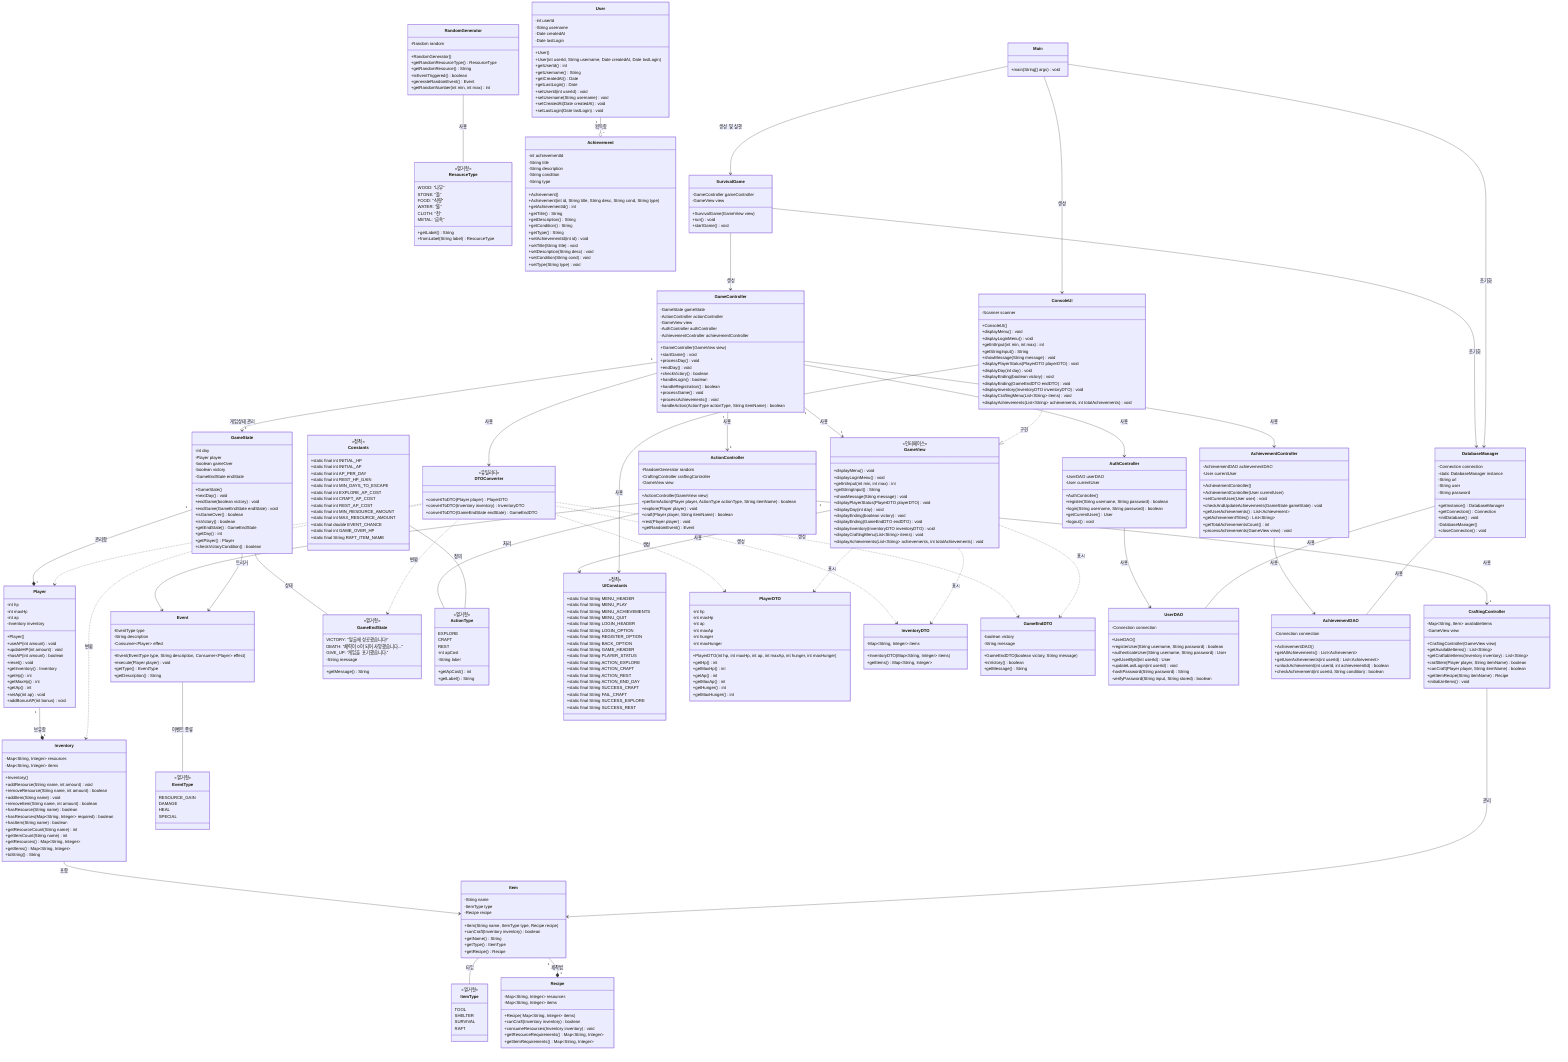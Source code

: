 classDiagram
    %% 주요 게임 클래스 관계
    Player "1" --* "1" Inventory : 보유함
    GameState "1" --* "1" Player : 관리함
    Item -- ItemType : 타입
    Item "1" --* "1" Recipe : 제작법
    GameController "1" --> "1" GameState : 게임상태 관리
    GameController "1" --> "1" ActionController : 사용
    GameController "1" --> "1" GameView : 사용
    ActionController --> Event : 생성
    ActionController "1" --> "1" CraftingController : 사용
    Event -- EventType : 이벤트 종류
    ConsoleUI ..|> GameView : 구현
    GameState --> Event : 트리거
    Inventory --> Item : 포함
    CraftingController --> Item : 관리
    
    %% 새로운 enum 관계
    GameState -- GameEndState : 상태
    RandomGenerator -- ResourceType : 사용
    ActionController -- ActionType : 처리
    Constants -- ActionType : 정의

    %% UI 관련 클래스
    GameView --> UIConstants : 사용
    ConsoleUI --> UIConstants : 사용

    %% DTO 관련 관계
    DTOConverter ..> Player : 변환
    DTOConverter ..> PlayerDTO : 생성
    DTOConverter ..> Inventory : 변환
    DTOConverter ..> InventoryDTO : 생성
    DTOConverter ..> GameEndState : 변환
    DTOConverter ..> GameEndDTO : 생성
    GameView ..> PlayerDTO : 표시
    GameView ..> InventoryDTO : 표시
    GameView ..> GameEndDTO : 표시
    GameController --> DTOConverter : 사용

    %% 데이터베이스 관련 클래스
    GameController --> AuthController : 사용
    GameController --> AchievementController : 사용
    AuthController --> UserDAO : 사용
    AchievementController --> AchievementDAO : 사용
    User "1" --o "*" Achievement : 획득함
    DatabaseManager -- UserDAO : 사용
    DatabaseManager -- AchievementDAO : 사용
    SurvivalGame --> DatabaseManager : 초기화
    SurvivalGame --> GameController : 생성
    
    %% 메인 애플리케이션 관계
    Main --> SurvivalGame : 생성 및 실행
    Main --> DatabaseManager : 초기화
    Main --> ConsoleUI : 생성

    %% 게임 로직 핵심 클래스
    class Player {
        -int hp
        -int maxHp
        -int ap
        -Inventory inventory
        +Player()
        +useAP(int amount) void
        +updateHP(int amount) void
        +hasAP(int amount) boolean
        +reset() void
        +getInventory() Inventory
        +getHp() int
        +getMaxHp() int
        +getAp() int
        +setAp(int ap) void
        +addBonusAP(int bonus) void
    }
    
    class Inventory {
        -Map~String, Integer~ resources
        -Map~String, Integer~ items
        +Inventory()
        +addResource(String name, int amount) void
        +removeResource(String name, int amount) boolean
        +addItem(String name) void
        +removeItem(String name, int amount) boolean
        +hasResource(String name) boolean
        +hasResources(Map~String, Integer~ required) boolean
        +hasItem(String name) boolean
        +getResourceCount(String name) int
        +getItemCount(String name) int
        +getResources() Map~String, Integer~
        +getItems() Map~String, Integer~
        +toString() String
    }
    
    class Item {
        -String name
        -ItemType type
        -Recipe recipe
        +Item(String name, ItemType type, Recipe recipe)
        +canCraft(Inventory inventory) boolean
        +getName() String
        +getType() ItemType
        +getRecipe() Recipe
    }
    
    class ItemType {
        <<열거형>>
        TOOL
        SHELTER
        SURVIVAL
        RAFT
    }
    
    class ResourceType {
        <<열거형>>
        WOOD: "나무"
        STONE: "돌"
        FOOD: "식량"
        WATER: "물"
        CLOTH: "천"
        METAL: "금속"
        +getLabel() String
        +fromLabel(String label) ResourceType
    }
    
    class ActionType {
        <<열거형>>
        EXPLORE
        CRAFT
        REST
        -int apCost
        -String label
        +getApCost() int
        +getLabel() String
    }
    
    class GameEndState {
        <<열거형>>
        VICTORY: "탈출에 성공했습니다!"
        DEATH: "체력이 0이 되어 사망했습니다..."
        GIVE_UP: "게임을 포기했습니다."
        -String message
        +getMessage() String
    }
    
    class Recipe {
        -Map~String, Integer~ resources
        -Map~String, Integer~ items
        +Recipe(Map~String, Integer~ resources, Map~String, Integer~ items)
        +canCraft(Inventory inventory) boolean
        +consumeResources(Inventory inventory) void
        +getResourceRequirements() Map~String, Integer~
        +getItemRequirements() Map~String, Integer~
    }
    
    class GameState {
        -int day
        -Player player
        -boolean gameOver
        -boolean victory
        -GameEndState endState
        +GameState()
        +nextDay() void
        +endGame(boolean victory) void
        +endGame(GameEndState endState) void
        +isGameOver() boolean
        +isVictory() boolean
        +getEndState() GameEndState
        +getDay() int
        +getPlayer() Player
        +checkVictoryCondition() boolean
    }
    
    class Event {
        -EventType type
        -String description
        -Consumer~Player~ effect
        +Event(EventType type, String description, Consumer~Player~ effect)
        +execute(Player player) void
        +getType() EventType
        +getDescription() String
    }
    
    class EventType {
        <<열거형>>
        RESOURCE_GAIN
        DAMAGE
        HEAL
        SPECIAL
    }
    
    class GameController {
        -GameState gameState
        -ActionController actionController
        -GameView view
        -AuthController authController
        -AchievementController achievementController
        +GameController(GameView view)
        +startGame() void
        +processDay() void
        +endDay() void
        +checkVictory() boolean
        +handleLogin() boolean
        +handleRegistration() boolean
        +processGame() void
        +processAchievements() void
        -handleAction(ActionType actionType, String itemName) boolean
    }
    
    class ActionController {
        -RandomGenerator random
        -CraftingController craftingController
        -GameView view
        +ActionController(GameView view)
        +performAction(Player player, ActionType actionType, String itemName) boolean
        +explore(Player player) void
        +craft(Player player, String itemName) boolean
        +rest(Player player) void
        +getRandomEvent() Event
    }
    
    class CraftingController {
        -Map~String, Item~ availableItems
        -GameView view
        +CraftingController(GameView view)
        +getAvailableItems() List~String~
        +getCraftableItems(Inventory inventory) List~String~
        +craftItem(Player player, String itemName) boolean
        +canCraft(Player player, String itemName) boolean
        +getItemRecipe(String itemName) Recipe
        +initializeItems() void
    }
    
    %% 데이터베이스 관련 클래스
    class DatabaseManager {
        -Connection connection
        -static DatabaseManager instance
        -String url
        -String user
        -String password
        +getInstance() DatabaseManager
        +getConnection() Connection
        +initDatabase() void
        -DatabaseManager()
        +closeConnection() void
    }

    class UserDAO {
        -Connection connection
        +UserDAO()
        +registerUser(String username, String password) boolean
        +authenticateUser(String username, String password) User
        +getUserById(int userId) User
        +updateLastLogin(int userId) void
        -hashPassword(String password) String
        -verifyPassword(String input, String stored) boolean
    }

    class AchievementDAO {
        -Connection connection
        +AchievementDAO()
        +getAllAchievements() List~Achievement~
        +getUserAchievements(int userId) List~Achievement~
        +unlockAchievement(int userId, int achievementId) boolean
        +checkAchievement(int userId, String condition) boolean
    }

    class User {
        -int userId
        -String username
        -Date createdAt
        -Date lastLogin
        +User()
        +User(int userId, String username, Date createdAt, Date lastLogin)
        +getUserId() int
        +getUsername() String
        +getCreatedAt() Date
        +getLastLogin() Date
        +setUserId(int userId) void
        +setUsername(String username) void
        +setCreatedAt(Date createdAt) void
        +setLastLogin(Date lastLogin) void
    }

    class Achievement {
        -int achievementId
        -String title
        -String description
        -String condition
        -String type
        +Achievement()
        +Achievement(int id, String title, String desc, String cond, String type)
        +getAchievementId() int
        +getTitle() String
        +getDescription() String
        +getCondition() String
        +getType() String
        +setAchievementId(int id) void
        +setTitle(String title) void
        +setDescription(String desc) void
        +setCondition(String cond) void
        +setType(String type) void
    }

    class AuthController {
        -UserDAO userDAO
        -User currentUser
        +AuthController()
        +register(String username, String password) boolean
        +login(String username, String password) boolean
        +getCurrentUser() User
        +logout() void
    }

    class AchievementController {
        -AchievementDAO achievementDAO
        -User currentUser
        +AchievementController()
        +AchievementController(User currentUser)
        +setCurrentUser(User user) void
        +checkAndUpdateAchievements(GameState gameState) void
        +getUserAchievements() List~Achievement~
        +getAchievementTitles() List~String~
        +getTotalAchievementsCount() int
        +processAchievements(GameView view) void
    }
    
    %% DTO 클래스
    class PlayerDTO {
        -int hp
        -int maxHp
        -int ap
        -int maxAp
        -int hunger
        -int maxHunger
        +PlayerDTO(int hp, int maxHp, int ap, int maxAp, int hunger, int maxHunger)
        +getHp() int
        +getMaxHp() int
        +getAp() int
        +getMaxAp() int
        +getHunger() int
        +getMaxHunger() int
    }
    
    class InventoryDTO {
        -Map~String, Integer~ items
        +InventoryDTO(Map~String, Integer~ items)
        +getItems() Map~String, Integer~
    }
    
    class GameEndDTO {
        -boolean victory
        -String message
        +GameEndDTO(boolean victory, String message)
        +isVictory() boolean
        +getMessage() String
    }
    
    class DTOConverter {
        <<유틸리티>>
        +convertToDTO(Player player) PlayerDTO
        +convertToDTO(Inventory inventory) InventoryDTO
        +convertToDTO(GameEndState endState) GameEndDTO
    }
    
    class UIConstants {
        <<정적>>
        +static final String MENU_HEADER
        +static final String MENU_PLAY
        +static final String MENU_ACHIEVEMENTS
        +static final String MENU_QUIT
        +static final String LOGIN_HEADER
        +static final String LOGIN_OPTION
        +static final String REGISTER_OPTION
        +static final String BACK_OPTION
        +static final String GAME_HEADER
        +static final String PLAYER_STATUS
        +static final String ACTION_EXPLORE
        +static final String ACTION_CRAFT
        +static final String ACTION_REST
        +static final String ACTION_END_DAY
        +static final String SUCCESS_CRAFT
        +static final String FAIL_CRAFT
        +static final String SUCCESS_EXPLORE
        +static final String SUCCESS_REST
    }
    
    class Constants {
        <<정적>>
        +static final int INITIAL_HP
        +static final int INITIAL_AP
        +static final int AP_PER_DAY
        +static final int REST_HP_GAIN
        +static final int MIN_DAYS_TO_ESCAPE
        +static final int EXPLORE_AP_COST
        +static final int CRAFT_AP_COST
        +static final int REST_AP_COST
        +static final int MIN_RESOURCE_AMOUNT
        +static final int MAX_RESOURCE_AMOUNT
        +static final double EVENT_CHANCE
        +static final int GAME_OVER_HP
        +static final String RAFT_ITEM_NAME
    }
    
    class GameView {
        <<인터페이스>>
        +displayMenu() void
        +displayLoginMenu() void
        +getIntInput(int min, int max) int
        +getStringInput() String
        +showMessage(String message) void
        +displayPlayerStatus(PlayerDTO playerDTO) void
        +displayDay(int day) void
        +displayEnding(boolean victory) void
        +displayEnding(GameEndDTO endDTO) void
        +displayInventory(InventoryDTO inventoryDTO) void
        +displayCraftingMenu(List~String~ items) void
        +displayAchievements(List~String~ achievements, int totalAchievements) void
    }
    
    class ConsoleUI {
        -Scanner scanner
        +ConsoleUI()
        +displayMenu() void
        +displayLoginMenu() void
        +getIntInput(int min, int max) int
        +getStringInput() String
        +showMessage(String message) void
        +displayPlayerStatus(PlayerDTO playerDTO) void
        +displayDay(int day) void
        +displayEnding(boolean victory) void
        +displayEnding(GameEndDTO endDTO) void
        +displayInventory(InventoryDTO inventoryDTO) void
        +displayCraftingMenu(List~String~ items) void
        +displayAchievements(List~String~ achievements, int totalAchievements) void
    }
    
    class RandomGenerator {
        -Random random
        +RandomGenerator()
        +getRandomResourceType() ResourceType
        +getRandomResource() String
        +isEventTriggered() boolean
        +generateRandomEvent() Event
        +getRandomNumber(int min, int max) int
    }
    
    class SurvivalGame {
        -GameController gameController
        -GameView view
        +SurvivalGame(GameView view)
        +run() void
        +startGame() void
    }
    
    class Main {
        +main(String[] args) void
    }